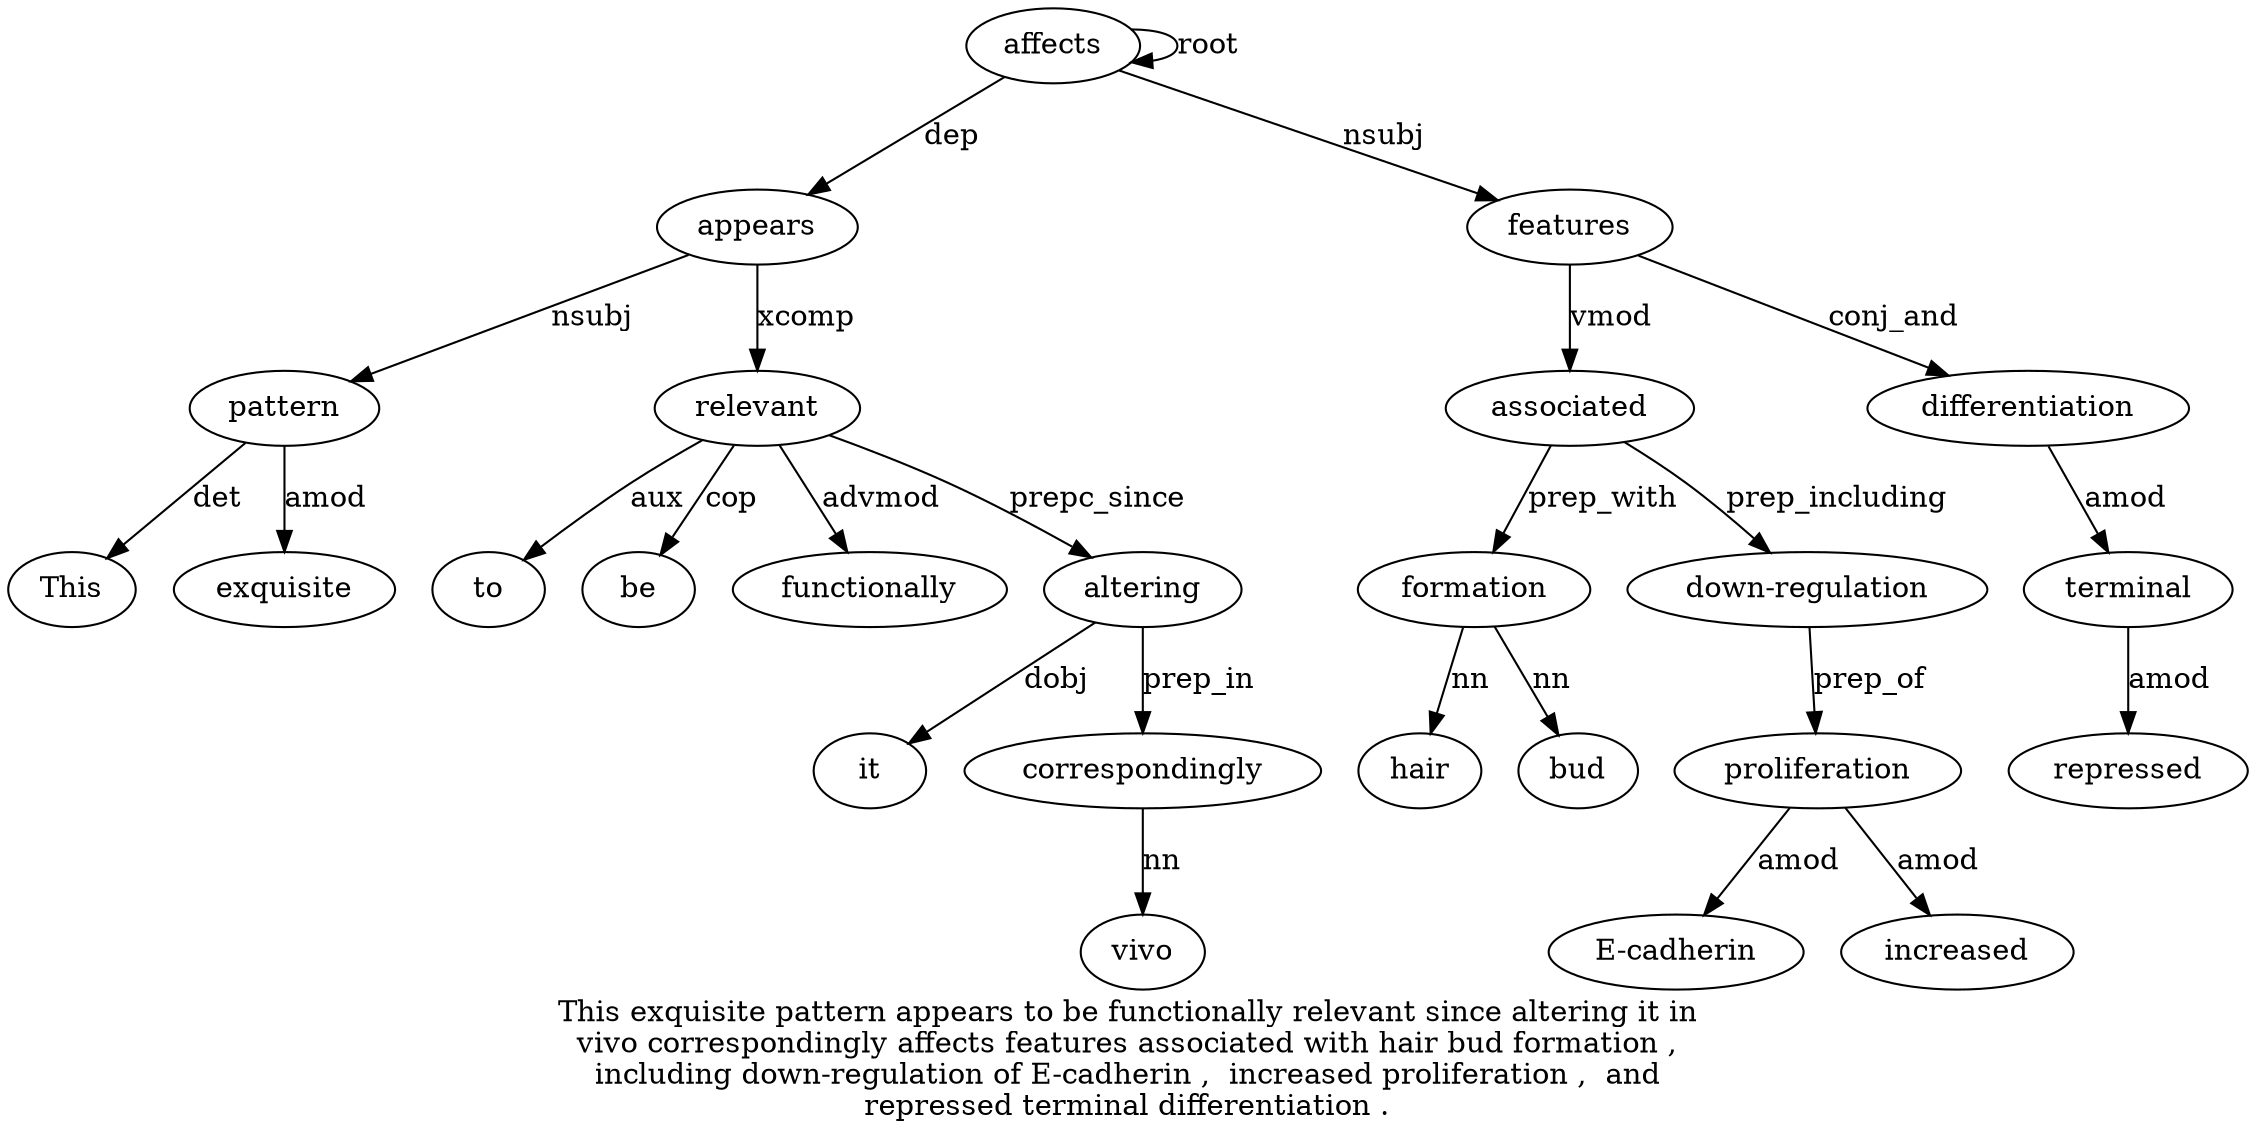 digraph "This exquisite pattern appears to be functionally relevant since altering it in vivo correspondingly affects features associated with hair bud formation ,  including down-regulation of E-cadherin ,  increased proliferation ,  and repressed terminal differentiation ." {
label="This exquisite pattern appears to be functionally relevant since altering it in
vivo correspondingly affects features associated with hair bud formation ,
including down-regulation of E-cadherin ,  increased proliferation ,  and
repressed terminal differentiation .";
pattern3 [style=filled, fillcolor=white, label=pattern];
This1 [style=filled, fillcolor=white, label=This];
pattern3 -> This1  [label=det];
exquisite2 [style=filled, fillcolor=white, label=exquisite];
pattern3 -> exquisite2  [label=amod];
appears4 [style=filled, fillcolor=white, label=appears];
appears4 -> pattern3  [label=nsubj];
affects15 [style=filled, fillcolor=white, label=affects];
affects15 -> appears4  [label=dep];
relevant8 [style=filled, fillcolor=white, label=relevant];
to5 [style=filled, fillcolor=white, label=to];
relevant8 -> to5  [label=aux];
be6 [style=filled, fillcolor=white, label=be];
relevant8 -> be6  [label=cop];
functionally7 [style=filled, fillcolor=white, label=functionally];
relevant8 -> functionally7  [label=advmod];
appears4 -> relevant8  [label=xcomp];
altering10 [style=filled, fillcolor=white, label=altering];
relevant8 -> altering10  [label=prepc_since];
it11 [style=filled, fillcolor=white, label=it];
altering10 -> it11  [label=dobj];
correspondingly14 [style=filled, fillcolor=white, label=correspondingly];
vivo13 [style=filled, fillcolor=white, label=vivo];
correspondingly14 -> vivo13  [label=nn];
altering10 -> correspondingly14  [label=prep_in];
affects15 -> affects15  [label=root];
features16 [style=filled, fillcolor=white, label=features];
affects15 -> features16  [label=nsubj];
associated17 [style=filled, fillcolor=white, label=associated];
features16 -> associated17  [label=vmod];
formation21 [style=filled, fillcolor=white, label=formation];
hair19 [style=filled, fillcolor=white, label=hair];
formation21 -> hair19  [label=nn];
bud20 [style=filled, fillcolor=white, label=bud];
formation21 -> bud20  [label=nn];
associated17 -> formation21  [label=prep_with];
"down-regulation24" [style=filled, fillcolor=white, label="down-regulation"];
associated17 -> "down-regulation24"  [label=prep_including];
proliferation29 [style=filled, fillcolor=white, label=proliferation];
"E-cadherin26" [style=filled, fillcolor=white, label="E-cadherin"];
proliferation29 -> "E-cadherin26"  [label=amod];
increased28 [style=filled, fillcolor=white, label=increased];
proliferation29 -> increased28  [label=amod];
"down-regulation24" -> proliferation29  [label=prep_of];
terminal33 [style=filled, fillcolor=white, label=terminal];
repressed32 [style=filled, fillcolor=white, label=repressed];
terminal33 -> repressed32  [label=amod];
differentiation34 [style=filled, fillcolor=white, label=differentiation];
differentiation34 -> terminal33  [label=amod];
features16 -> differentiation34  [label=conj_and];
}
